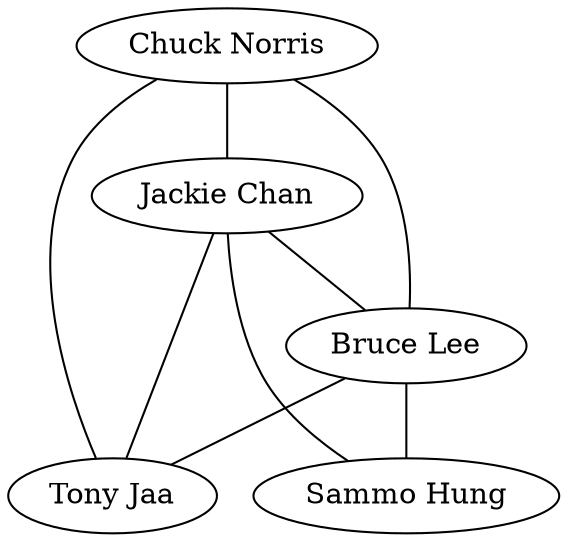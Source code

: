 graph
{ overlap=false
"Chuck Norris" -- "Jackie Chan"
"Chuck Norris" -- "Bruce Lee"
"Chuck Norris" -- "Tony Jaa"
"Jackie Chan" -- "Sammo Hung"
"Jackie Chan" -- "Tony Jaa"
"Jackie Chan" -- "Bruce Lee"
"Bruce Lee" -- "Sammo Hung"
"Bruce Lee" -- "Tony Jaa"
}
